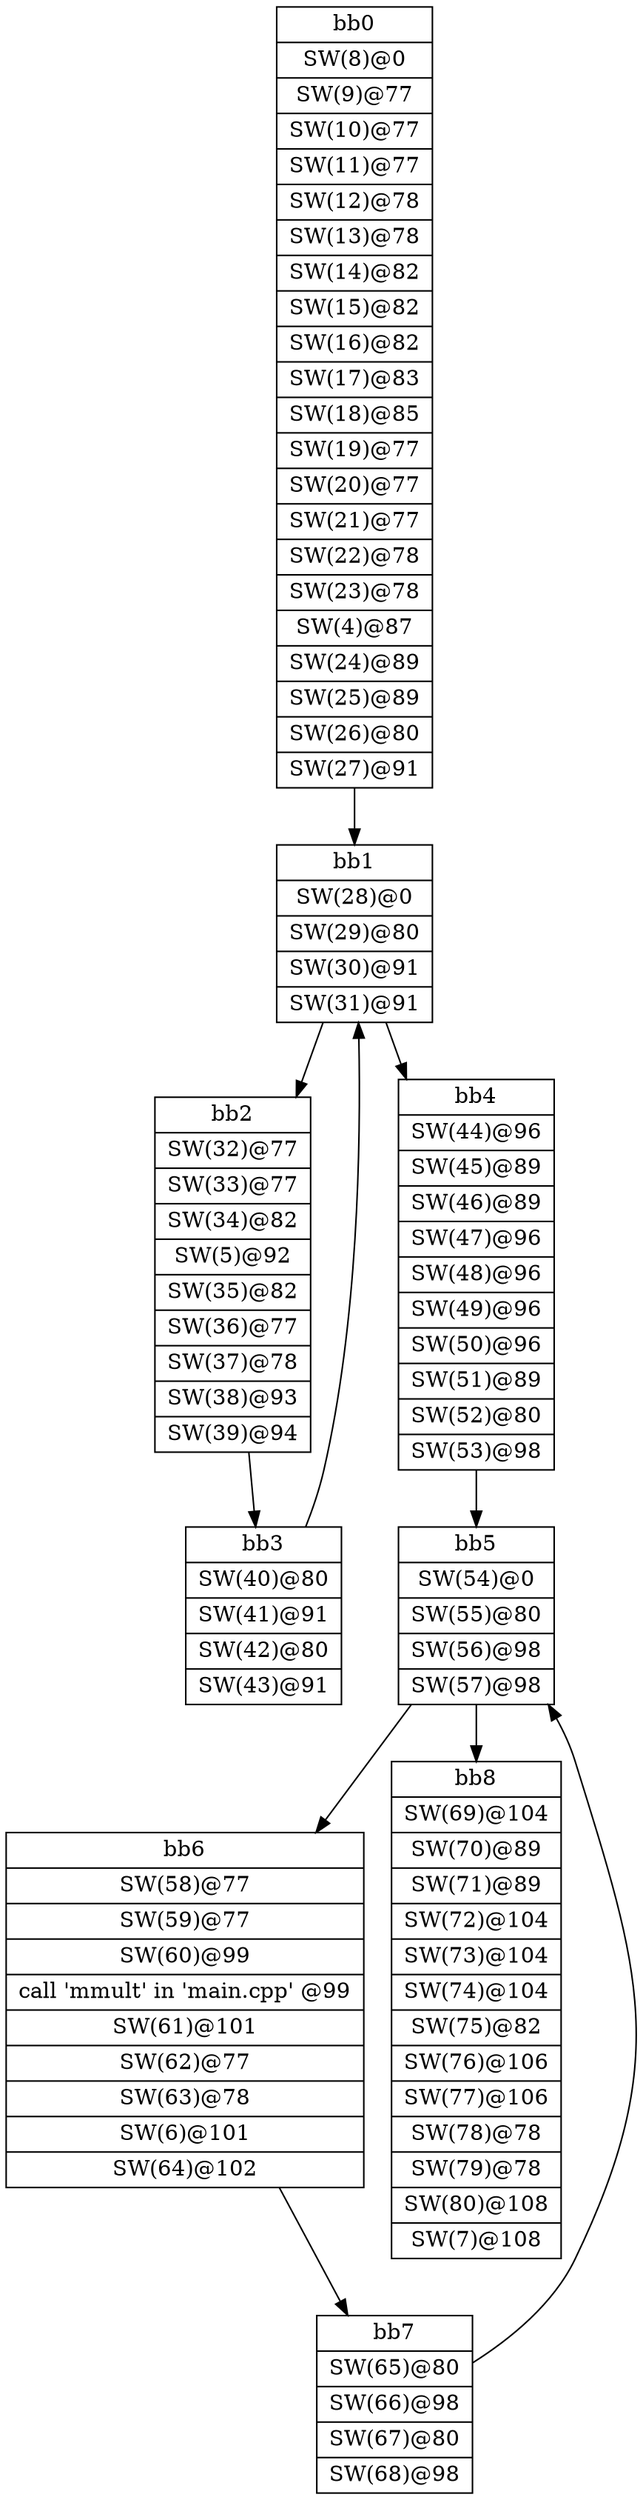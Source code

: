 digraph CDFG {
node [shape=record];
bb0 [shape=record, label = "{bb0|<x0x2bab770>SW(8)@0\n|<x0x2babb20>SW(9)@77\n|<x0x2babcf0>SW(10)@77\n|<x0x2babf30>SW(11)@77\n|<x0x2bac170>SW(12)@78\n|<x0x2bac3b0>SW(13)@78\n|<x0x2bac5f0>SW(14)@82\n|<x0x2bac800>SW(15)@82\n|<x0x2baca10>SW(16)@82\n|<x0x2bacc50>SW(17)@83\n|<x0x2bacea0>SW(18)@85\n|<x0x2bad0c0>SW(19)@77\n|<x0x2badb10>SW(20)@77\n|<x0x2badcc0>SW(21)@77\n|<x0x2badee0>SW(22)@78\n|<x0x2bae100>SW(23)@78\n|<x0x2ba4110>SW(4)@87\n|<x0x2bae320>SW(24)@89\n|<x0x2bae530>SW(25)@89\n|<x0x2bae770>SW(26)@80\n|<x0x2bae9b0>SW(27)@91\n}"];
bb1 [shape=record, label = "{bb1|<x0x2baeda0>SW(28)@0\n|<x0x2baeef0>SW(29)@80\n|<x0x2baf0c0>SW(30)@91\n|<x0x2baf2b0>SW(31)@91\n}"];
bb2 [shape=record, label = "{bb2|<x0x2baeba0>SW(32)@77\n|<x0x2baf880>SW(33)@77\n|<x0x2bafac0>SW(34)@82\n|<x0x2ba43d0>SW(5)@92\n|<x0x2bafd80>SW(35)@82\n|<x0x2baff90>SW(36)@77\n|<x0x2bb01b0>SW(37)@78\n|<x0x2bb03d0>SW(38)@93\n|<x0x2bb05f0>SW(39)@94\n}"];
bb3 [shape=record, label = "{bb3|<x0x2bb0800>SW(40)@80\n|<x0x2bb0af0>SW(41)@91\n|<x0x2bb0ce0>SW(42)@80\n|<x0x2bb0f20>SW(43)@91\n}"];
bb4 [shape=record, label = "{bb4|<x0x2bb1130>SW(44)@96\n|<x0x2bb1530>SW(45)@89\n|<x0x2bb1750>SW(46)@89\n|<x0x2bb1990>SW(47)@96\n|<x0x2bb1b80>SW(48)@96\n|<x0x2bb1d90>SW(49)@96\n|<x0x2bb2000>SW(50)@96\n|<x0x2bb21f0>SW(51)@89\n|<x0x2bb2430>SW(52)@80\n|<x0x2bb2670>SW(53)@98\n}"];
bb5 [shape=record, label = "{bb5|<x0x2bb2860>SW(54)@0\n|<x0x2bb2bd0>SW(55)@80\n|<x0x2bb2d80>SW(56)@98\n|<x0x2bb2f70>SW(57)@98\n}"];
bb6 [shape=record, label = "{bb6|<x0x2bb3180>SW(58)@77\n|<x0x2bb3500>SW(59)@77\n|<x0x2bb3720>SW(60)@99\n|<x0x2ba0590>call 'mmult' in 'main.cpp' @99\n|<x0x2bb3940>SW(61)@101\n|<x0x2bb3ba0>SW(62)@77\n|<x0x2bb3de0>SW(63)@78\n|<x0x2ba4fe0>SW(6)@101\n|<x0x2bb4000>SW(64)@102\n}"];
bb7 [shape=record, label = "{bb7|<x0x2bb4210>SW(65)@80\n|<x0x2bb4570>SW(66)@98\n|<x0x2bb4760>SW(67)@80\n|<x0x2bb49a0>SW(68)@98\n}"];
bb8 [shape=record, label = "{bb8|<x0x2bb4c00>SW(69)@104\n|<x0x2bb50c0>SW(70)@89\n|<x0x2bb52e0>SW(71)@89\n|<x0x2bb5520>SW(72)@104\n|<x0x2bb5710>SW(73)@104\n|<x0x2bb5920>SW(74)@104\n|<x0x2bb5af0>SW(75)@82\n|<x0x2bb5d10>SW(76)@106\n|<x0x2bb5f00>SW(77)@106\n|<x0x2bb6110>SW(78)@78\n|<x0x2bb6350>SW(79)@78\n|<x0x2bb6570>SW(80)@108\n|<x0x2baa120>SW(7)@108\n}"];
bb0 -> bb1
bb1 -> bb2
bb1 -> bb4
bb2 -> bb3
bb3 -> bb1
bb4 -> bb5
bb5 -> bb6
bb5 -> bb8
bb6 -> bb7
bb7 -> bb5
}

